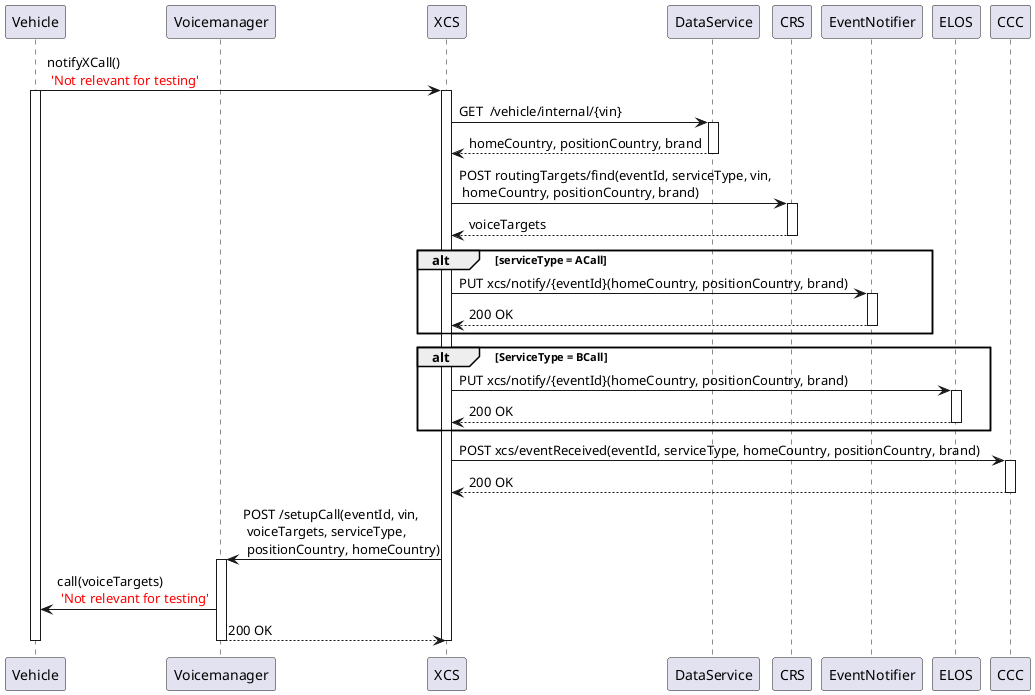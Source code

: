 @startuml

participant Vehicle
participant "Voicemanager" as VM
participant XCS
participant DataService
participant CRS
participant EventNotifier
participant ELOS
participant CCC


Vehicle -> XCS : notifyXCall() \n <font color=red>'Not relevant for testing'</font>
activate Vehicle
activate XCS

XCS -> DataService : GET  /vehicle/internal/{vin}
activate DataService
DataService --> XCS : homeCountry, positionCountry, brand
deactivate DataService

XCS -> CRS : POST routingTargets/find(eventId, serviceType, vin, \n homeCountry, positionCountry, brand)
activate CRS
CRS --> XCS : voiceTargets
deactivate CRS

alt serviceType = ACall
XCS -> EventNotifier : PUT xcs/notify/{eventId}(homeCountry, positionCountry, brand)
activate EventNotifier
EventNotifier --> XCS : 200 OK
deactivate EventNotifier
end

alt ServiceType = BCall
XCS->ELOS : PUT xcs/notify/{eventId}(homeCountry, positionCountry, brand)
activate ELOS
ELOS --> XCS : 200 OK
deactivate 
end

XCS -> CCC : POST xcs/eventReceived(eventId, serviceType, homeCountry, positionCountry, brand)
activate CCC
CCC --> XCS : 200 OK
deactivate CCC

XCS -> VM : POST /setupCall(eventId, vin, \n voiceTargets, serviceType, \n positionCountry, homeCountry)
activate VM
VM -> Vehicle : call(voiceTargets) \n <font color=red>'Not relevant for testing'</font>
VM --> XCS : 200 OK
deactivate XCS
deactivate VM
deactivate Vehicle

@enduml
